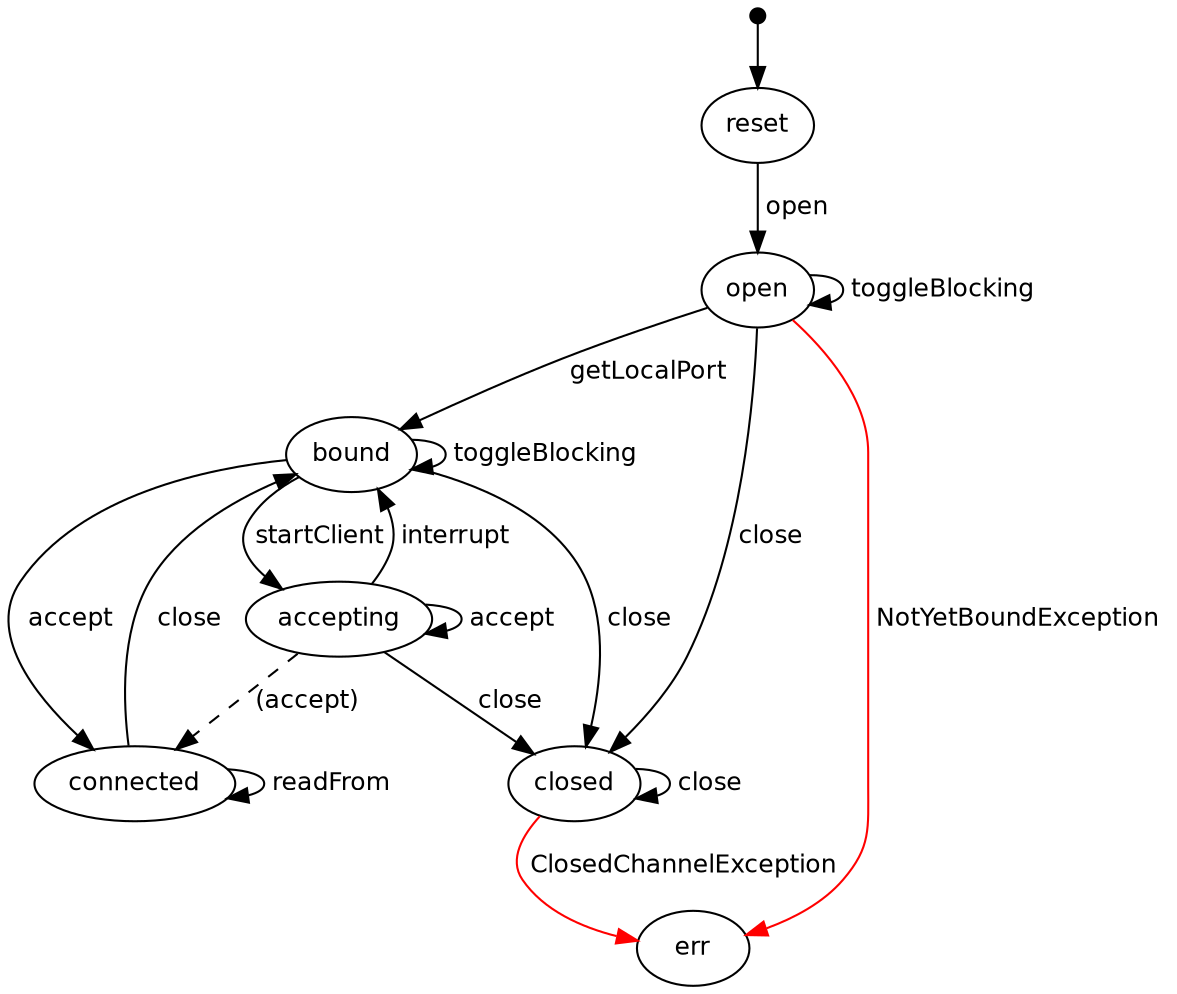 digraph model {
  graph [ rankdir = "TB", ranksep="0.4", nodesep="0.2" ];
  node [ fontname = "Helvetica", fontsize="12.0", margin="0.07" ];
  edge [ fontname = "Helvetica", fontsize="12.0", margin="0.05" ];
  "" [ shape = "point", height="0.1" ];
  "" -> reset
  connected	-> connected [ label = " readFrom " ];
  connected	-> bound [ label = " close " ];
  bound	-> bound [ label = " toggleBlocking " ];
  bound	-> connected [ label = " accept " ];
  bound	-> accepting [ label = " startClient " ];
  bound	-> closed [ label = " close " ];
  reset	-> open [ label = " open " ];
  accepting	-> accepting [ label = " accept " ];
  accepting	-> connected [ label = " (accept) " style = "dashed" ];
  accepting	-> bound [ label = " interrupt " ];
  accepting	-> closed [ label = " close " ];
  open	-> open [ label = " toggleBlocking " ];
  open	-> bound [ label = " getLocalPort " ];
  open	-> err [ label = " NotYetBoundException " color = "red" ];
  open	-> closed [ label = " close " ];
  closed	-> closed [ label = " close " ];
  closed	-> err [ label = " ClosedChannelException " color = "red" ];
}
